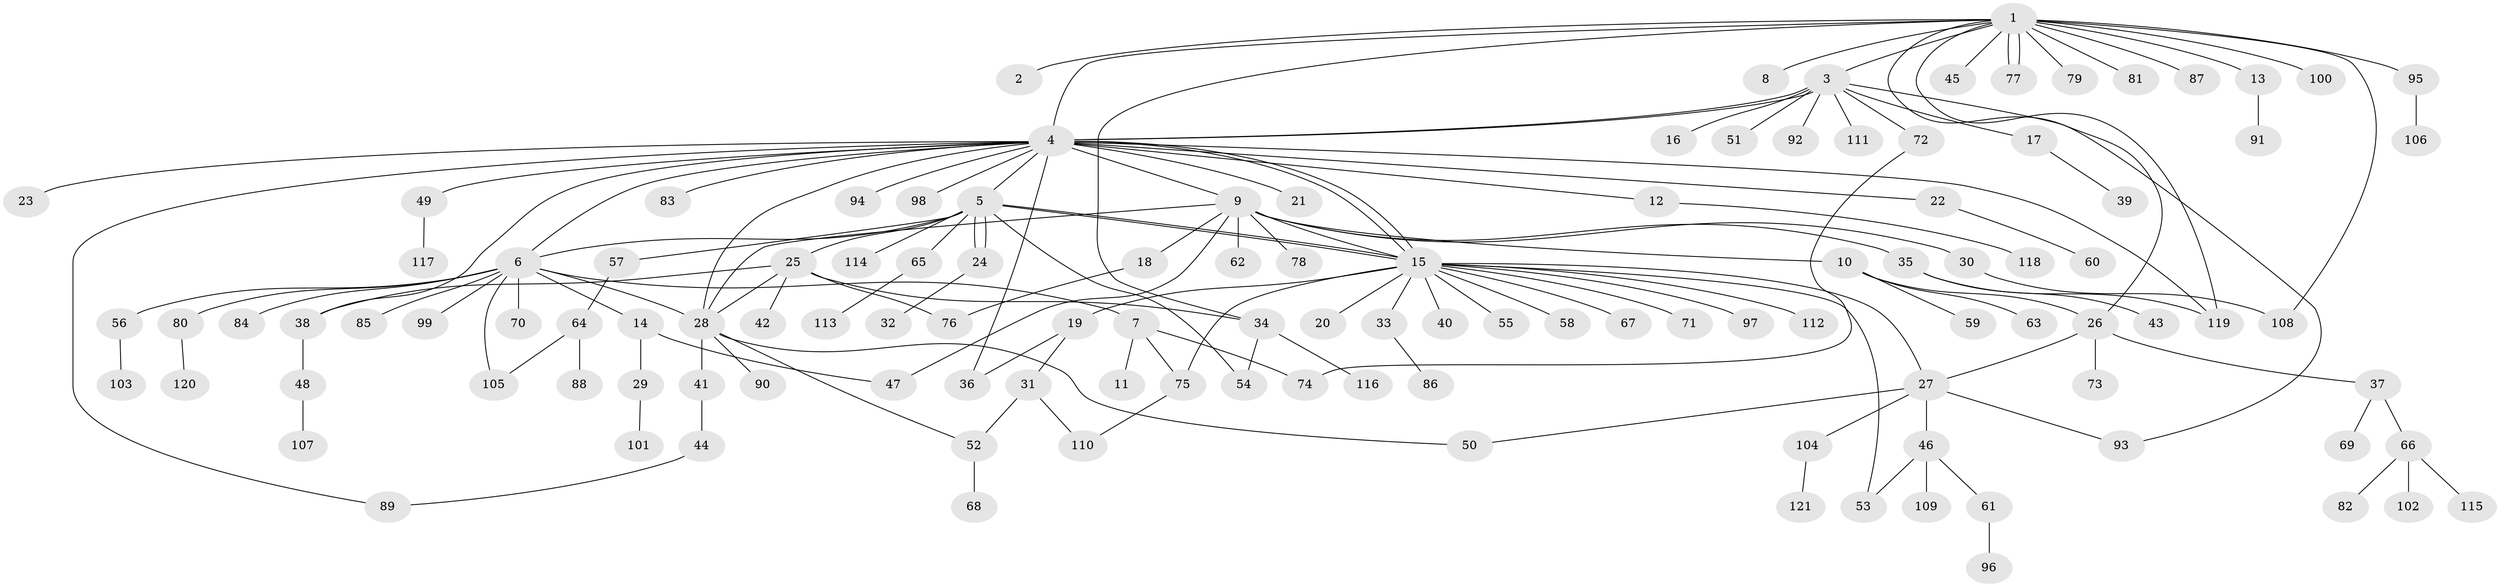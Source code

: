 // Generated by graph-tools (version 1.1) at 2025/01/03/09/25 03:01:43]
// undirected, 121 vertices, 152 edges
graph export_dot {
graph [start="1"]
  node [color=gray90,style=filled];
  1;
  2;
  3;
  4;
  5;
  6;
  7;
  8;
  9;
  10;
  11;
  12;
  13;
  14;
  15;
  16;
  17;
  18;
  19;
  20;
  21;
  22;
  23;
  24;
  25;
  26;
  27;
  28;
  29;
  30;
  31;
  32;
  33;
  34;
  35;
  36;
  37;
  38;
  39;
  40;
  41;
  42;
  43;
  44;
  45;
  46;
  47;
  48;
  49;
  50;
  51;
  52;
  53;
  54;
  55;
  56;
  57;
  58;
  59;
  60;
  61;
  62;
  63;
  64;
  65;
  66;
  67;
  68;
  69;
  70;
  71;
  72;
  73;
  74;
  75;
  76;
  77;
  78;
  79;
  80;
  81;
  82;
  83;
  84;
  85;
  86;
  87;
  88;
  89;
  90;
  91;
  92;
  93;
  94;
  95;
  96;
  97;
  98;
  99;
  100;
  101;
  102;
  103;
  104;
  105;
  106;
  107;
  108;
  109;
  110;
  111;
  112;
  113;
  114;
  115;
  116;
  117;
  118;
  119;
  120;
  121;
  1 -- 2;
  1 -- 3;
  1 -- 4;
  1 -- 8;
  1 -- 13;
  1 -- 26;
  1 -- 34;
  1 -- 45;
  1 -- 77;
  1 -- 77;
  1 -- 79;
  1 -- 81;
  1 -- 87;
  1 -- 95;
  1 -- 100;
  1 -- 108;
  1 -- 119;
  3 -- 4;
  3 -- 4;
  3 -- 16;
  3 -- 17;
  3 -- 51;
  3 -- 72;
  3 -- 92;
  3 -- 93;
  3 -- 111;
  4 -- 5;
  4 -- 6;
  4 -- 9;
  4 -- 12;
  4 -- 15;
  4 -- 15;
  4 -- 21;
  4 -- 22;
  4 -- 23;
  4 -- 28;
  4 -- 36;
  4 -- 38;
  4 -- 49;
  4 -- 83;
  4 -- 89;
  4 -- 94;
  4 -- 98;
  4 -- 119;
  5 -- 6;
  5 -- 15;
  5 -- 15;
  5 -- 24;
  5 -- 24;
  5 -- 25;
  5 -- 54;
  5 -- 57;
  5 -- 65;
  5 -- 114;
  6 -- 7;
  6 -- 14;
  6 -- 28;
  6 -- 56;
  6 -- 70;
  6 -- 80;
  6 -- 84;
  6 -- 85;
  6 -- 99;
  6 -- 105;
  7 -- 11;
  7 -- 74;
  7 -- 75;
  9 -- 10;
  9 -- 15;
  9 -- 18;
  9 -- 28;
  9 -- 30;
  9 -- 35;
  9 -- 47;
  9 -- 62;
  9 -- 78;
  10 -- 26;
  10 -- 59;
  10 -- 63;
  12 -- 118;
  13 -- 91;
  14 -- 29;
  14 -- 47;
  15 -- 19;
  15 -- 20;
  15 -- 27;
  15 -- 33;
  15 -- 40;
  15 -- 53;
  15 -- 55;
  15 -- 58;
  15 -- 67;
  15 -- 71;
  15 -- 75;
  15 -- 97;
  15 -- 112;
  17 -- 39;
  18 -- 76;
  19 -- 31;
  19 -- 36;
  22 -- 60;
  24 -- 32;
  25 -- 28;
  25 -- 34;
  25 -- 38;
  25 -- 42;
  25 -- 76;
  26 -- 27;
  26 -- 37;
  26 -- 73;
  27 -- 46;
  27 -- 50;
  27 -- 93;
  27 -- 104;
  28 -- 41;
  28 -- 50;
  28 -- 52;
  28 -- 90;
  29 -- 101;
  30 -- 108;
  31 -- 52;
  31 -- 110;
  33 -- 86;
  34 -- 54;
  34 -- 116;
  35 -- 43;
  35 -- 119;
  37 -- 66;
  37 -- 69;
  38 -- 48;
  41 -- 44;
  44 -- 89;
  46 -- 53;
  46 -- 61;
  46 -- 109;
  48 -- 107;
  49 -- 117;
  52 -- 68;
  56 -- 103;
  57 -- 64;
  61 -- 96;
  64 -- 88;
  64 -- 105;
  65 -- 113;
  66 -- 82;
  66 -- 102;
  66 -- 115;
  72 -- 74;
  75 -- 110;
  80 -- 120;
  95 -- 106;
  104 -- 121;
}
